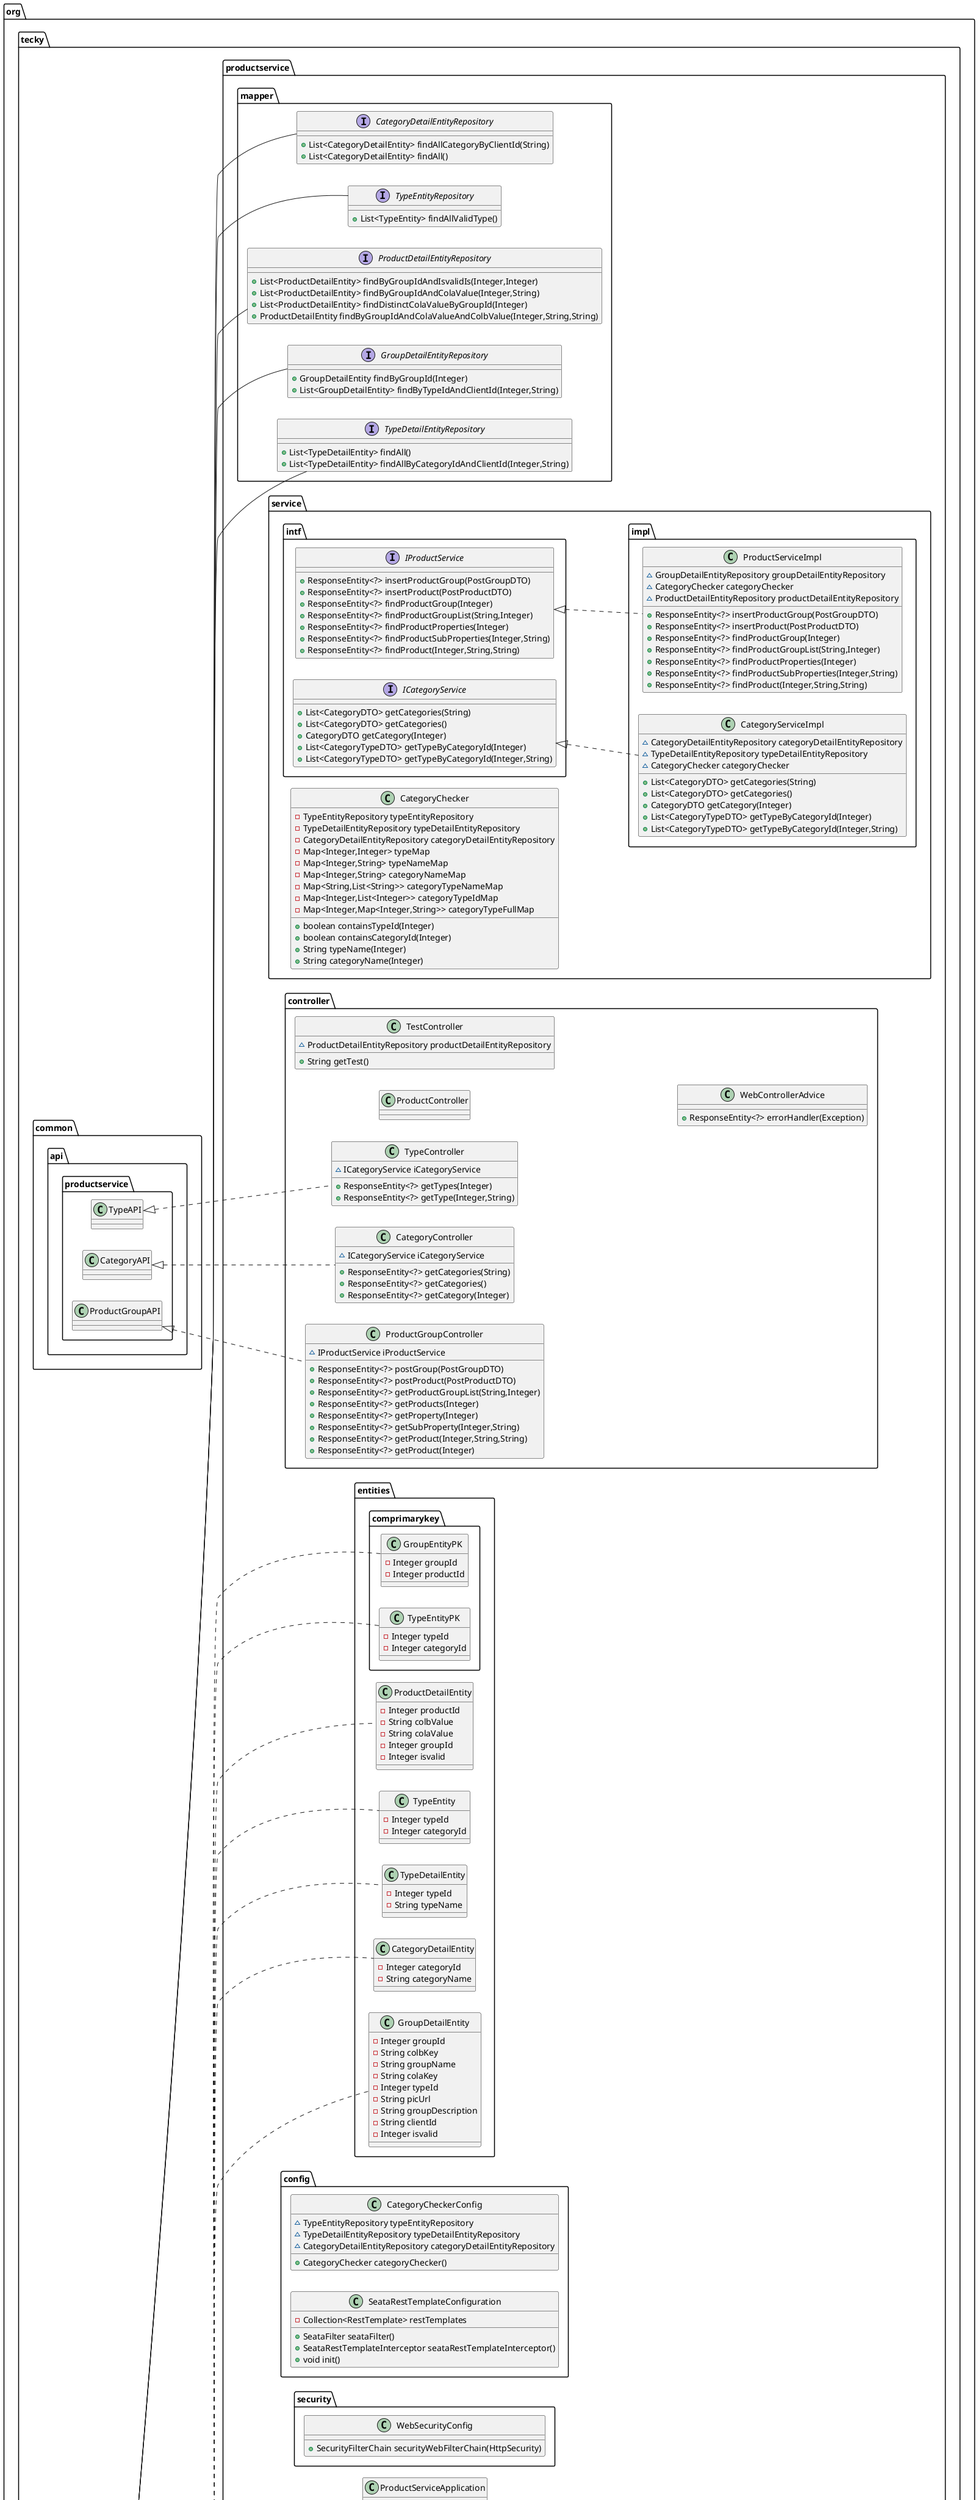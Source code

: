 @startuml
left to right direction
interface org.tecky.productservice.mapper.CategoryDetailEntityRepository {
+ List<CategoryDetailEntity> findAllCategoryByClientId(String)
+ List<CategoryDetailEntity> findAll()
}
class org.tecky.productservice.service.impl.ProductServiceImpl {
~ GroupDetailEntityRepository groupDetailEntityRepository
~ CategoryChecker categoryChecker
~ ProductDetailEntityRepository productDetailEntityRepository
+ ResponseEntity<?> insertProductGroup(PostGroupDTO)
+ ResponseEntity<?> insertProduct(PostProductDTO)
+ ResponseEntity<?> findProductGroup(Integer)
+ ResponseEntity<?> findProductGroupList(String,Integer)
+ ResponseEntity<?> findProductProperties(Integer)
+ ResponseEntity<?> findProductSubProperties(Integer,String)
+ ResponseEntity<?> findProduct(Integer,String,String)
}
class org.tecky.productservice.controller.ProductController {
}
class org.tecky.productservice.entities.comprimarykey.GroupEntityPK {
- Integer groupId
- Integer productId
}
class org.tecky.productservice.entities.ProductDetailEntity {
- Integer productId
- String colbValue
- String colaValue
- Integer groupId
- Integer isvalid
}
interface org.tecky.productservice.service.intf.IProductService {
+ ResponseEntity<?> insertProductGroup(PostGroupDTO)
+ ResponseEntity<?> insertProduct(PostProductDTO)
+ ResponseEntity<?> findProductGroup(Integer)
+ ResponseEntity<?> findProductGroupList(String,Integer)
+ ResponseEntity<?> findProductProperties(Integer)
+ ResponseEntity<?> findProductSubProperties(Integer,String)
+ ResponseEntity<?> findProduct(Integer,String,String)
}
class org.tecky.productservice.entities.TypeEntity {
- Integer typeId
- Integer categoryId
}
class org.tecky.productservice.controller.CategoryController {
~ ICategoryService iCategoryService
+ ResponseEntity<?> getCategories(String)
+ ResponseEntity<?> getCategories()
+ ResponseEntity<?> getCategory(Integer)
}
class org.tecky.productservice.config.CategoryCheckerConfig {
~ TypeEntityRepository typeEntityRepository
~ TypeDetailEntityRepository typeDetailEntityRepository
~ CategoryDetailEntityRepository categoryDetailEntityRepository
+ CategoryChecker categoryChecker()
}
class org.tecky.productservice.entities.TypeDetailEntity {
- Integer typeId
- String typeName
}
class org.tecky.productservice.controller.ProductGroupController {
~ IProductService iProductService
+ ResponseEntity<?> postGroup(PostGroupDTO)
+ ResponseEntity<?> postProduct(PostProductDTO)
+ ResponseEntity<?> getProductGroupList(String,Integer)
+ ResponseEntity<?> getProducts(Integer)
+ ResponseEntity<?> getProperty(Integer)
+ ResponseEntity<?> getSubProperty(Integer,String)
+ ResponseEntity<?> getProduct(Integer,String,String)
+ ResponseEntity<?> getProduct(Integer)
}
class org.tecky.productservice.controller.TestController {
~ ProductDetailEntityRepository productDetailEntityRepository
+ String getTest()
}
class org.tecky.productservice.controller.TypeController {
~ ICategoryService iCategoryService
+ ResponseEntity<?> getTypes(Integer)
+ ResponseEntity<?> getType(Integer,String)
}
interface org.tecky.productservice.mapper.TypeEntityRepository {
+ List<TypeEntity> findAllValidType()
}
class org.tecky.productservice.service.impl.CategoryServiceImpl {
~ CategoryDetailEntityRepository categoryDetailEntityRepository
~ TypeDetailEntityRepository typeDetailEntityRepository
~ CategoryChecker categoryChecker
+ List<CategoryDTO> getCategories(String)
+ List<CategoryDTO> getCategories()
+ CategoryDTO getCategory(Integer)
+ List<CategoryTypeDTO> getTypeByCategoryId(Integer)
+ List<CategoryTypeDTO> getTypeByCategoryId(Integer,String)
}
interface org.tecky.productservice.mapper.ProductDetailEntityRepository {
+ List<ProductDetailEntity> findByGroupIdAndIsvalidIs(Integer,Integer)
+ List<ProductDetailEntity> findByGroupIdAndColaValue(Integer,String)
+ List<ProductDetailEntity> findDistinctColaValueByGroupId(Integer)
+ ProductDetailEntity findByGroupIdAndColaValueAndColbValue(Integer,String,String)
}
class org.tecky.productservice.config.SeataRestTemplateConfiguration {
- Collection<RestTemplate> restTemplates
+ SeataFilter seataFilter()
+ SeataRestTemplateInterceptor seataRestTemplateInterceptor()
+ void init()
}
class org.tecky.productservice.entities.CategoryDetailEntity {
- Integer categoryId
- String categoryName
}
class org.tecky.productservice.controller.WebControllerAdvice {
+ ResponseEntity<?> errorHandler(Exception)
}
class org.tecky.productservice.entities.GroupDetailEntity {
- Integer groupId
- String colbKey
- String groupName
- String colaKey
- Integer typeId
- String picUrl
- String groupDescription
- String clientId
- Integer isvalid
}
class org.tecky.productservice.security.WebSecurityConfig {
+ SecurityFilterChain securityWebFilterChain(HttpSecurity)
}
class org.tecky.productservice.entities.comprimarykey.TypeEntityPK {
- Integer typeId
- Integer categoryId
}
interface org.tecky.productservice.mapper.GroupDetailEntityRepository {
+ GroupDetailEntity findByGroupId(Integer)
+ List<GroupDetailEntity> findByTypeIdAndClientId(Integer,String)
}
interface org.tecky.productservice.mapper.TypeDetailEntityRepository {
+ List<TypeDetailEntity> findAll()
+ List<TypeDetailEntity> findAllByCategoryIdAndClientId(Integer,String)
}
interface org.tecky.productservice.service.intf.ICategoryService {
+ List<CategoryDTO> getCategories(String)
+ List<CategoryDTO> getCategories()
+ CategoryDTO getCategory(Integer)
+ List<CategoryTypeDTO> getTypeByCategoryId(Integer)
+ List<CategoryTypeDTO> getTypeByCategoryId(Integer,String)
}
class org.tecky.productservice.ProductServiceApplication {
+ {static} void main(String[])
}
class org.tecky.productservice.service.CategoryChecker {
- TypeEntityRepository typeEntityRepository
- TypeDetailEntityRepository typeDetailEntityRepository
- CategoryDetailEntityRepository categoryDetailEntityRepository
- Map<Integer,Integer> typeMap
- Map<Integer,String> typeNameMap
- Map<Integer,String> categoryNameMap
- Map<String,List<String>> categoryTypeNameMap
- Map<Integer,List<Integer>> categoryTypeIdMap
- Map<Integer,Map<Integer,String>> categoryTypeFullMap
+ boolean containsTypeId(Integer)
+ boolean containsCategoryId(Integer)
+ String typeName(Integer)
+ String categoryName(Integer)
}
class org.tecky.productservice.ProductServiceApplicationTests {
~ void contextLoads()
}


org.springframework.data.jpa.repository.JpaRepository <|-- org.tecky.productservice.mapper.CategoryDetailEntityRepository
org.tecky.productservice.service.intf.IProductService <|.. org.tecky.productservice.service.impl.ProductServiceImpl
java.io.Serializable <|.. org.tecky.productservice.entities.comprimarykey.GroupEntityPK
java.io.Serializable <|.. org.tecky.productservice.entities.ProductDetailEntity
java.io.Serializable <|.. org.tecky.productservice.entities.TypeEntity
org.tecky.common.api.productservice.CategoryAPI <|.. org.tecky.productservice.controller.CategoryController
java.io.Serializable <|.. org.tecky.productservice.entities.TypeDetailEntity
org.tecky.common.api.productservice.ProductGroupAPI <|.. org.tecky.productservice.controller.ProductGroupController
org.tecky.common.api.productservice.TypeAPI <|.. org.tecky.productservice.controller.TypeController
org.springframework.data.jpa.repository.JpaRepository <|-- org.tecky.productservice.mapper.TypeEntityRepository
org.tecky.productservice.service.intf.ICategoryService <|.. org.tecky.productservice.service.impl.CategoryServiceImpl
org.springframework.data.jpa.repository.JpaRepository <|-- org.tecky.productservice.mapper.ProductDetailEntityRepository
java.io.Serializable <|.. org.tecky.productservice.entities.CategoryDetailEntity
java.io.Serializable <|.. org.tecky.productservice.entities.GroupDetailEntity
java.io.Serializable <|.. org.tecky.productservice.entities.comprimarykey.TypeEntityPK
org.springframework.data.jpa.repository.JpaRepository <|-- org.tecky.productservice.mapper.GroupDetailEntityRepository
org.springframework.data.jpa.repository.JpaRepository <|-- org.tecky.productservice.mapper.TypeDetailEntityRepository
@enduml